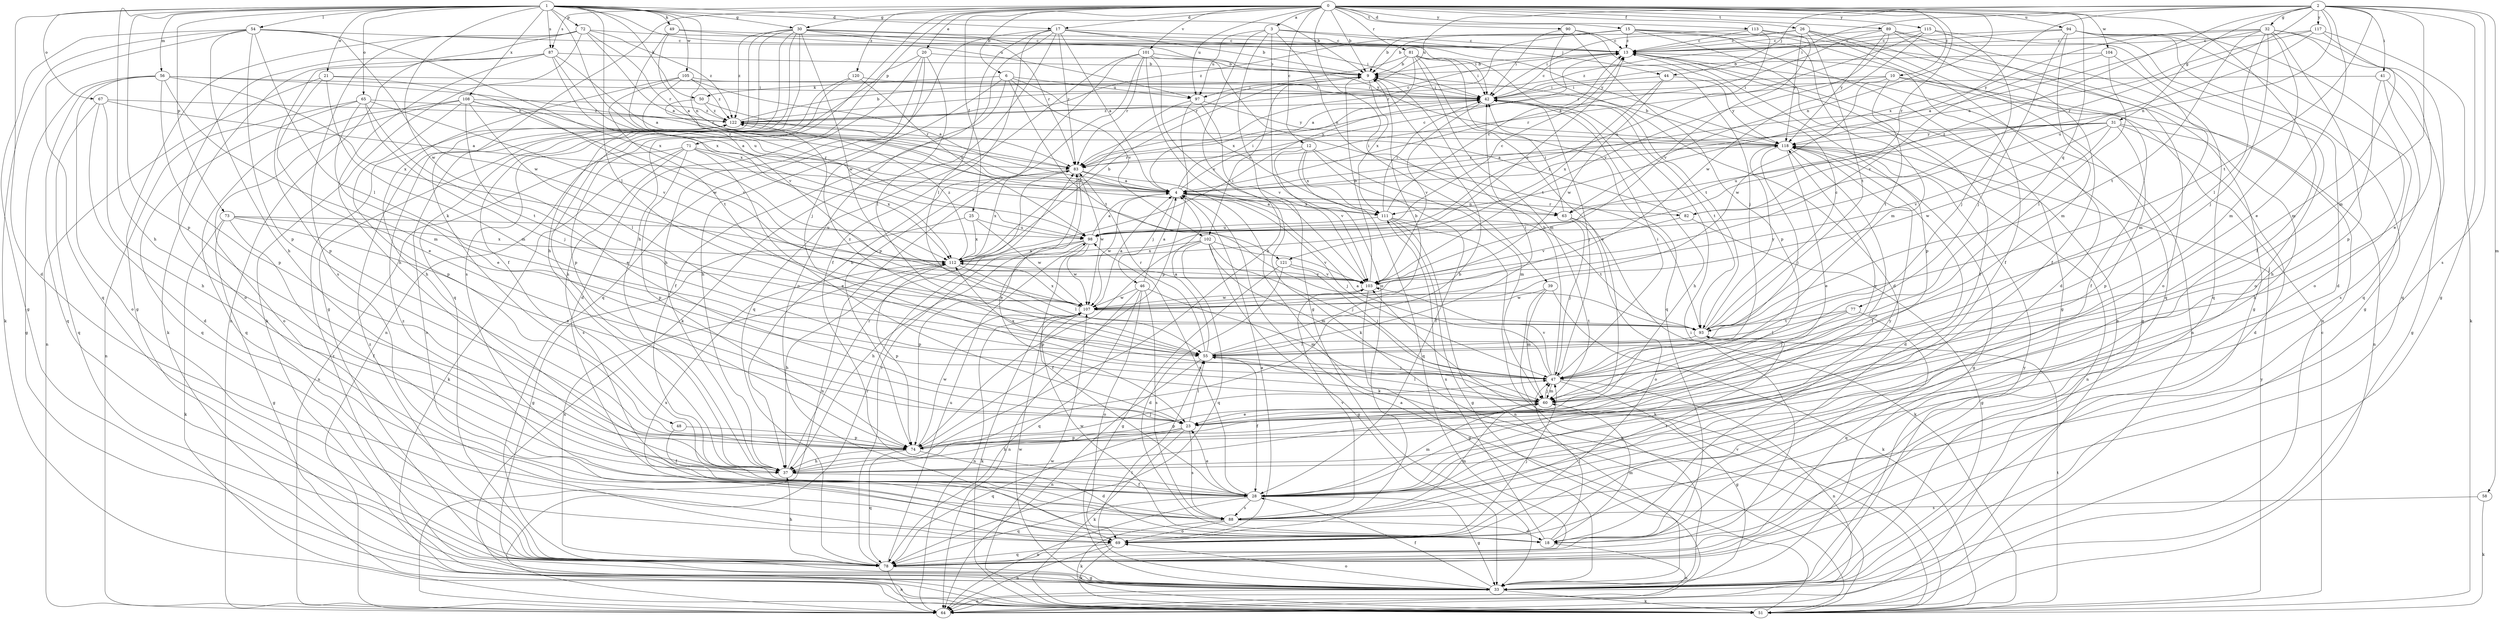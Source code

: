 strict digraph  {
0;
1;
2;
3;
4;
6;
9;
10;
12;
13;
15;
17;
18;
20;
21;
23;
25;
26;
28;
30;
31;
32;
33;
37;
39;
41;
42;
44;
46;
47;
48;
49;
50;
51;
54;
55;
56;
58;
60;
63;
64;
65;
67;
69;
71;
72;
73;
74;
77;
78;
81;
82;
83;
87;
88;
89;
90;
93;
94;
97;
98;
101;
102;
103;
104;
105;
107;
108;
111;
112;
113;
115;
117;
118;
120;
121;
122;
0 -> 3  [label=a];
0 -> 6  [label=b];
0 -> 9  [label=b];
0 -> 10  [label=c];
0 -> 12  [label=c];
0 -> 15  [label=d];
0 -> 17  [label=d];
0 -> 20  [label=e];
0 -> 25  [label=f];
0 -> 26  [label=f];
0 -> 28  [label=f];
0 -> 30  [label=g];
0 -> 37  [label=h];
0 -> 39  [label=i];
0 -> 48  [label=k];
0 -> 63  [label=n];
0 -> 71  [label=p];
0 -> 77  [label=q];
0 -> 81  [label=r];
0 -> 82  [label=r];
0 -> 87  [label=s];
0 -> 89  [label=t];
0 -> 90  [label=t];
0 -> 94  [label=u];
0 -> 97  [label=u];
0 -> 101  [label=v];
0 -> 104  [label=w];
0 -> 113  [label=y];
0 -> 115  [label=y];
0 -> 120  [label=z];
1 -> 9  [label=b];
1 -> 17  [label=d];
1 -> 18  [label=d];
1 -> 21  [label=e];
1 -> 30  [label=g];
1 -> 37  [label=h];
1 -> 49  [label=k];
1 -> 50  [label=k];
1 -> 54  [label=l];
1 -> 55  [label=l];
1 -> 56  [label=m];
1 -> 63  [label=n];
1 -> 65  [label=o];
1 -> 67  [label=o];
1 -> 72  [label=p];
1 -> 73  [label=p];
1 -> 74  [label=p];
1 -> 87  [label=s];
1 -> 97  [label=u];
1 -> 105  [label=w];
1 -> 107  [label=w];
1 -> 108  [label=x];
1 -> 121  [label=z];
2 -> 23  [label=e];
2 -> 31  [label=g];
2 -> 32  [label=g];
2 -> 33  [label=g];
2 -> 41  [label=i];
2 -> 42  [label=i];
2 -> 44  [label=j];
2 -> 58  [label=m];
2 -> 60  [label=m];
2 -> 63  [label=n];
2 -> 82  [label=r];
2 -> 88  [label=s];
2 -> 93  [label=t];
2 -> 97  [label=u];
2 -> 111  [label=x];
2 -> 117  [label=y];
2 -> 121  [label=z];
3 -> 13  [label=c];
3 -> 33  [label=g];
3 -> 37  [label=h];
3 -> 44  [label=j];
3 -> 63  [label=n];
3 -> 69  [label=o];
3 -> 97  [label=u];
4 -> 13  [label=c];
4 -> 42  [label=i];
4 -> 46  [label=j];
4 -> 47  [label=j];
4 -> 63  [label=n];
4 -> 82  [label=r];
4 -> 107  [label=w];
4 -> 111  [label=x];
6 -> 28  [label=f];
6 -> 37  [label=h];
6 -> 50  [label=k];
6 -> 93  [label=t];
6 -> 97  [label=u];
6 -> 102  [label=v];
6 -> 111  [label=x];
9 -> 42  [label=i];
9 -> 102  [label=v];
9 -> 111  [label=x];
10 -> 28  [label=f];
10 -> 42  [label=i];
10 -> 64  [label=n];
10 -> 83  [label=r];
10 -> 93  [label=t];
10 -> 107  [label=w];
12 -> 28  [label=f];
12 -> 60  [label=m];
12 -> 78  [label=q];
12 -> 83  [label=r];
12 -> 103  [label=v];
12 -> 111  [label=x];
13 -> 9  [label=b];
13 -> 28  [label=f];
13 -> 33  [label=g];
13 -> 64  [label=n];
13 -> 74  [label=p];
15 -> 9  [label=b];
15 -> 13  [label=c];
15 -> 28  [label=f];
15 -> 33  [label=g];
15 -> 60  [label=m];
15 -> 64  [label=n];
15 -> 83  [label=r];
15 -> 122  [label=z];
17 -> 4  [label=a];
17 -> 9  [label=b];
17 -> 13  [label=c];
17 -> 28  [label=f];
17 -> 51  [label=k];
17 -> 55  [label=l];
17 -> 69  [label=o];
17 -> 78  [label=q];
17 -> 83  [label=r];
17 -> 118  [label=y];
18 -> 47  [label=j];
18 -> 60  [label=m];
18 -> 64  [label=n];
18 -> 107  [label=w];
18 -> 111  [label=x];
18 -> 112  [label=x];
20 -> 9  [label=b];
20 -> 18  [label=d];
20 -> 37  [label=h];
20 -> 47  [label=j];
20 -> 55  [label=l];
20 -> 64  [label=n];
21 -> 23  [label=e];
21 -> 42  [label=i];
21 -> 60  [label=m];
21 -> 64  [label=n];
21 -> 107  [label=w];
23 -> 37  [label=h];
23 -> 51  [label=k];
23 -> 55  [label=l];
23 -> 74  [label=p];
23 -> 78  [label=q];
23 -> 88  [label=s];
23 -> 118  [label=y];
25 -> 33  [label=g];
25 -> 98  [label=u];
25 -> 107  [label=w];
25 -> 112  [label=x];
26 -> 13  [label=c];
26 -> 18  [label=d];
26 -> 33  [label=g];
26 -> 42  [label=i];
26 -> 78  [label=q];
26 -> 93  [label=t];
26 -> 118  [label=y];
28 -> 23  [label=e];
28 -> 33  [label=g];
28 -> 60  [label=m];
28 -> 64  [label=n];
28 -> 78  [label=q];
28 -> 88  [label=s];
28 -> 98  [label=u];
28 -> 118  [label=y];
30 -> 13  [label=c];
30 -> 28  [label=f];
30 -> 33  [label=g];
30 -> 37  [label=h];
30 -> 42  [label=i];
30 -> 78  [label=q];
30 -> 83  [label=r];
30 -> 88  [label=s];
30 -> 107  [label=w];
30 -> 118  [label=y];
30 -> 122  [label=z];
31 -> 4  [label=a];
31 -> 18  [label=d];
31 -> 37  [label=h];
31 -> 74  [label=p];
31 -> 98  [label=u];
31 -> 103  [label=v];
31 -> 107  [label=w];
31 -> 118  [label=y];
32 -> 4  [label=a];
32 -> 13  [label=c];
32 -> 23  [label=e];
32 -> 47  [label=j];
32 -> 55  [label=l];
32 -> 60  [label=m];
32 -> 74  [label=p];
32 -> 78  [label=q];
32 -> 93  [label=t];
32 -> 118  [label=y];
33 -> 28  [label=f];
33 -> 51  [label=k];
33 -> 55  [label=l];
33 -> 64  [label=n];
33 -> 69  [label=o];
33 -> 107  [label=w];
33 -> 118  [label=y];
33 -> 122  [label=z];
37 -> 9  [label=b];
37 -> 28  [label=f];
37 -> 83  [label=r];
39 -> 33  [label=g];
39 -> 51  [label=k];
39 -> 60  [label=m];
39 -> 107  [label=w];
41 -> 33  [label=g];
41 -> 37  [label=h];
41 -> 42  [label=i];
41 -> 88  [label=s];
42 -> 13  [label=c];
42 -> 37  [label=h];
42 -> 47  [label=j];
42 -> 93  [label=t];
42 -> 103  [label=v];
42 -> 122  [label=z];
44 -> 42  [label=i];
44 -> 107  [label=w];
44 -> 112  [label=x];
44 -> 118  [label=y];
46 -> 4  [label=a];
46 -> 60  [label=m];
46 -> 64  [label=n];
46 -> 69  [label=o];
46 -> 78  [label=q];
46 -> 88  [label=s];
46 -> 107  [label=w];
47 -> 4  [label=a];
47 -> 9  [label=b];
47 -> 33  [label=g];
47 -> 42  [label=i];
47 -> 60  [label=m];
47 -> 64  [label=n];
47 -> 103  [label=v];
47 -> 112  [label=x];
48 -> 28  [label=f];
48 -> 74  [label=p];
49 -> 4  [label=a];
49 -> 13  [label=c];
49 -> 42  [label=i];
49 -> 112  [label=x];
50 -> 83  [label=r];
50 -> 98  [label=u];
50 -> 122  [label=z];
51 -> 4  [label=a];
51 -> 13  [label=c];
51 -> 93  [label=t];
51 -> 103  [label=v];
51 -> 107  [label=w];
51 -> 118  [label=y];
54 -> 13  [label=c];
54 -> 33  [label=g];
54 -> 37  [label=h];
54 -> 51  [label=k];
54 -> 55  [label=l];
54 -> 74  [label=p];
54 -> 78  [label=q];
54 -> 107  [label=w];
54 -> 112  [label=x];
55 -> 4  [label=a];
55 -> 9  [label=b];
55 -> 28  [label=f];
55 -> 42  [label=i];
55 -> 47  [label=j];
55 -> 64  [label=n];
55 -> 83  [label=r];
55 -> 122  [label=z];
56 -> 33  [label=g];
56 -> 42  [label=i];
56 -> 60  [label=m];
56 -> 69  [label=o];
56 -> 74  [label=p];
56 -> 78  [label=q];
56 -> 83  [label=r];
56 -> 112  [label=x];
58 -> 51  [label=k];
58 -> 88  [label=s];
60 -> 23  [label=e];
60 -> 47  [label=j];
60 -> 55  [label=l];
60 -> 74  [label=p];
63 -> 42  [label=i];
63 -> 47  [label=j];
63 -> 51  [label=k];
63 -> 69  [label=o];
64 -> 83  [label=r];
65 -> 23  [label=e];
65 -> 47  [label=j];
65 -> 64  [label=n];
65 -> 78  [label=q];
65 -> 93  [label=t];
65 -> 103  [label=v];
65 -> 122  [label=z];
67 -> 4  [label=a];
67 -> 18  [label=d];
67 -> 37  [label=h];
67 -> 78  [label=q];
67 -> 122  [label=z];
69 -> 4  [label=a];
69 -> 47  [label=j];
69 -> 51  [label=k];
69 -> 64  [label=n];
69 -> 78  [label=q];
71 -> 23  [label=e];
71 -> 51  [label=k];
71 -> 64  [label=n];
71 -> 74  [label=p];
71 -> 83  [label=r];
71 -> 88  [label=s];
71 -> 112  [label=x];
72 -> 4  [label=a];
72 -> 13  [label=c];
72 -> 33  [label=g];
72 -> 51  [label=k];
72 -> 64  [label=n];
72 -> 83  [label=r];
72 -> 88  [label=s];
72 -> 122  [label=z];
73 -> 23  [label=e];
73 -> 28  [label=f];
73 -> 33  [label=g];
73 -> 51  [label=k];
73 -> 98  [label=u];
73 -> 112  [label=x];
74 -> 18  [label=d];
74 -> 37  [label=h];
74 -> 47  [label=j];
74 -> 78  [label=q];
74 -> 107  [label=w];
77 -> 47  [label=j];
77 -> 55  [label=l];
77 -> 78  [label=q];
77 -> 93  [label=t];
78 -> 33  [label=g];
78 -> 37  [label=h];
78 -> 42  [label=i];
78 -> 64  [label=n];
78 -> 83  [label=r];
78 -> 98  [label=u];
78 -> 112  [label=x];
78 -> 122  [label=z];
81 -> 4  [label=a];
81 -> 9  [label=b];
81 -> 23  [label=e];
81 -> 42  [label=i];
81 -> 60  [label=m];
81 -> 78  [label=q];
81 -> 83  [label=r];
81 -> 93  [label=t];
82 -> 33  [label=g];
82 -> 103  [label=v];
82 -> 122  [label=z];
83 -> 4  [label=a];
83 -> 23  [label=e];
83 -> 51  [label=k];
83 -> 64  [label=n];
83 -> 107  [label=w];
83 -> 112  [label=x];
87 -> 4  [label=a];
87 -> 9  [label=b];
87 -> 37  [label=h];
87 -> 51  [label=k];
87 -> 69  [label=o];
87 -> 74  [label=p];
87 -> 98  [label=u];
87 -> 112  [label=x];
88 -> 18  [label=d];
88 -> 51  [label=k];
88 -> 60  [label=m];
88 -> 69  [label=o];
88 -> 93  [label=t];
88 -> 103  [label=v];
88 -> 122  [label=z];
89 -> 13  [label=c];
89 -> 28  [label=f];
89 -> 69  [label=o];
89 -> 78  [label=q];
89 -> 83  [label=r];
89 -> 103  [label=v];
89 -> 118  [label=y];
90 -> 13  [label=c];
90 -> 18  [label=d];
90 -> 42  [label=i];
90 -> 47  [label=j];
90 -> 74  [label=p];
93 -> 13  [label=c];
93 -> 55  [label=l];
93 -> 118  [label=y];
94 -> 13  [label=c];
94 -> 18  [label=d];
94 -> 33  [label=g];
94 -> 47  [label=j];
94 -> 60  [label=m];
94 -> 69  [label=o];
94 -> 78  [label=q];
94 -> 122  [label=z];
97 -> 74  [label=p];
97 -> 103  [label=v];
97 -> 112  [label=x];
97 -> 118  [label=y];
98 -> 4  [label=a];
98 -> 13  [label=c];
98 -> 28  [label=f];
98 -> 37  [label=h];
98 -> 74  [label=p];
98 -> 107  [label=w];
98 -> 112  [label=x];
101 -> 9  [label=b];
101 -> 37  [label=h];
101 -> 51  [label=k];
101 -> 74  [label=p];
101 -> 78  [label=q];
101 -> 83  [label=r];
101 -> 93  [label=t];
101 -> 103  [label=v];
102 -> 33  [label=g];
102 -> 47  [label=j];
102 -> 60  [label=m];
102 -> 74  [label=p];
102 -> 78  [label=q];
102 -> 103  [label=v];
102 -> 112  [label=x];
103 -> 9  [label=b];
103 -> 33  [label=g];
103 -> 107  [label=w];
104 -> 9  [label=b];
104 -> 55  [label=l];
104 -> 60  [label=m];
104 -> 103  [label=v];
105 -> 4  [label=a];
105 -> 37  [label=h];
105 -> 42  [label=i];
105 -> 93  [label=t];
105 -> 103  [label=v];
105 -> 122  [label=z];
107 -> 4  [label=a];
107 -> 51  [label=k];
107 -> 64  [label=n];
107 -> 93  [label=t];
107 -> 112  [label=x];
108 -> 4  [label=a];
108 -> 23  [label=e];
108 -> 55  [label=l];
108 -> 69  [label=o];
108 -> 74  [label=p];
108 -> 78  [label=q];
108 -> 103  [label=v];
108 -> 122  [label=z];
111 -> 4  [label=a];
111 -> 13  [label=c];
111 -> 33  [label=g];
111 -> 42  [label=i];
111 -> 51  [label=k];
111 -> 64  [label=n];
111 -> 93  [label=t];
111 -> 98  [label=u];
112 -> 9  [label=b];
112 -> 13  [label=c];
112 -> 37  [label=h];
112 -> 42  [label=i];
112 -> 55  [label=l];
112 -> 74  [label=p];
112 -> 103  [label=v];
112 -> 122  [label=z];
113 -> 9  [label=b];
113 -> 13  [label=c];
113 -> 64  [label=n];
113 -> 98  [label=u];
113 -> 103  [label=v];
115 -> 4  [label=a];
115 -> 13  [label=c];
115 -> 47  [label=j];
115 -> 69  [label=o];
115 -> 107  [label=w];
117 -> 4  [label=a];
117 -> 13  [label=c];
117 -> 51  [label=k];
117 -> 60  [label=m];
117 -> 98  [label=u];
118 -> 9  [label=b];
118 -> 18  [label=d];
118 -> 23  [label=e];
118 -> 28  [label=f];
118 -> 33  [label=g];
118 -> 47  [label=j];
118 -> 64  [label=n];
118 -> 83  [label=r];
120 -> 37  [label=h];
120 -> 42  [label=i];
120 -> 74  [label=p];
120 -> 98  [label=u];
121 -> 18  [label=d];
121 -> 33  [label=g];
121 -> 47  [label=j];
121 -> 103  [label=v];
122 -> 9  [label=b];
122 -> 13  [label=c];
122 -> 69  [label=o];
122 -> 118  [label=y];
}
